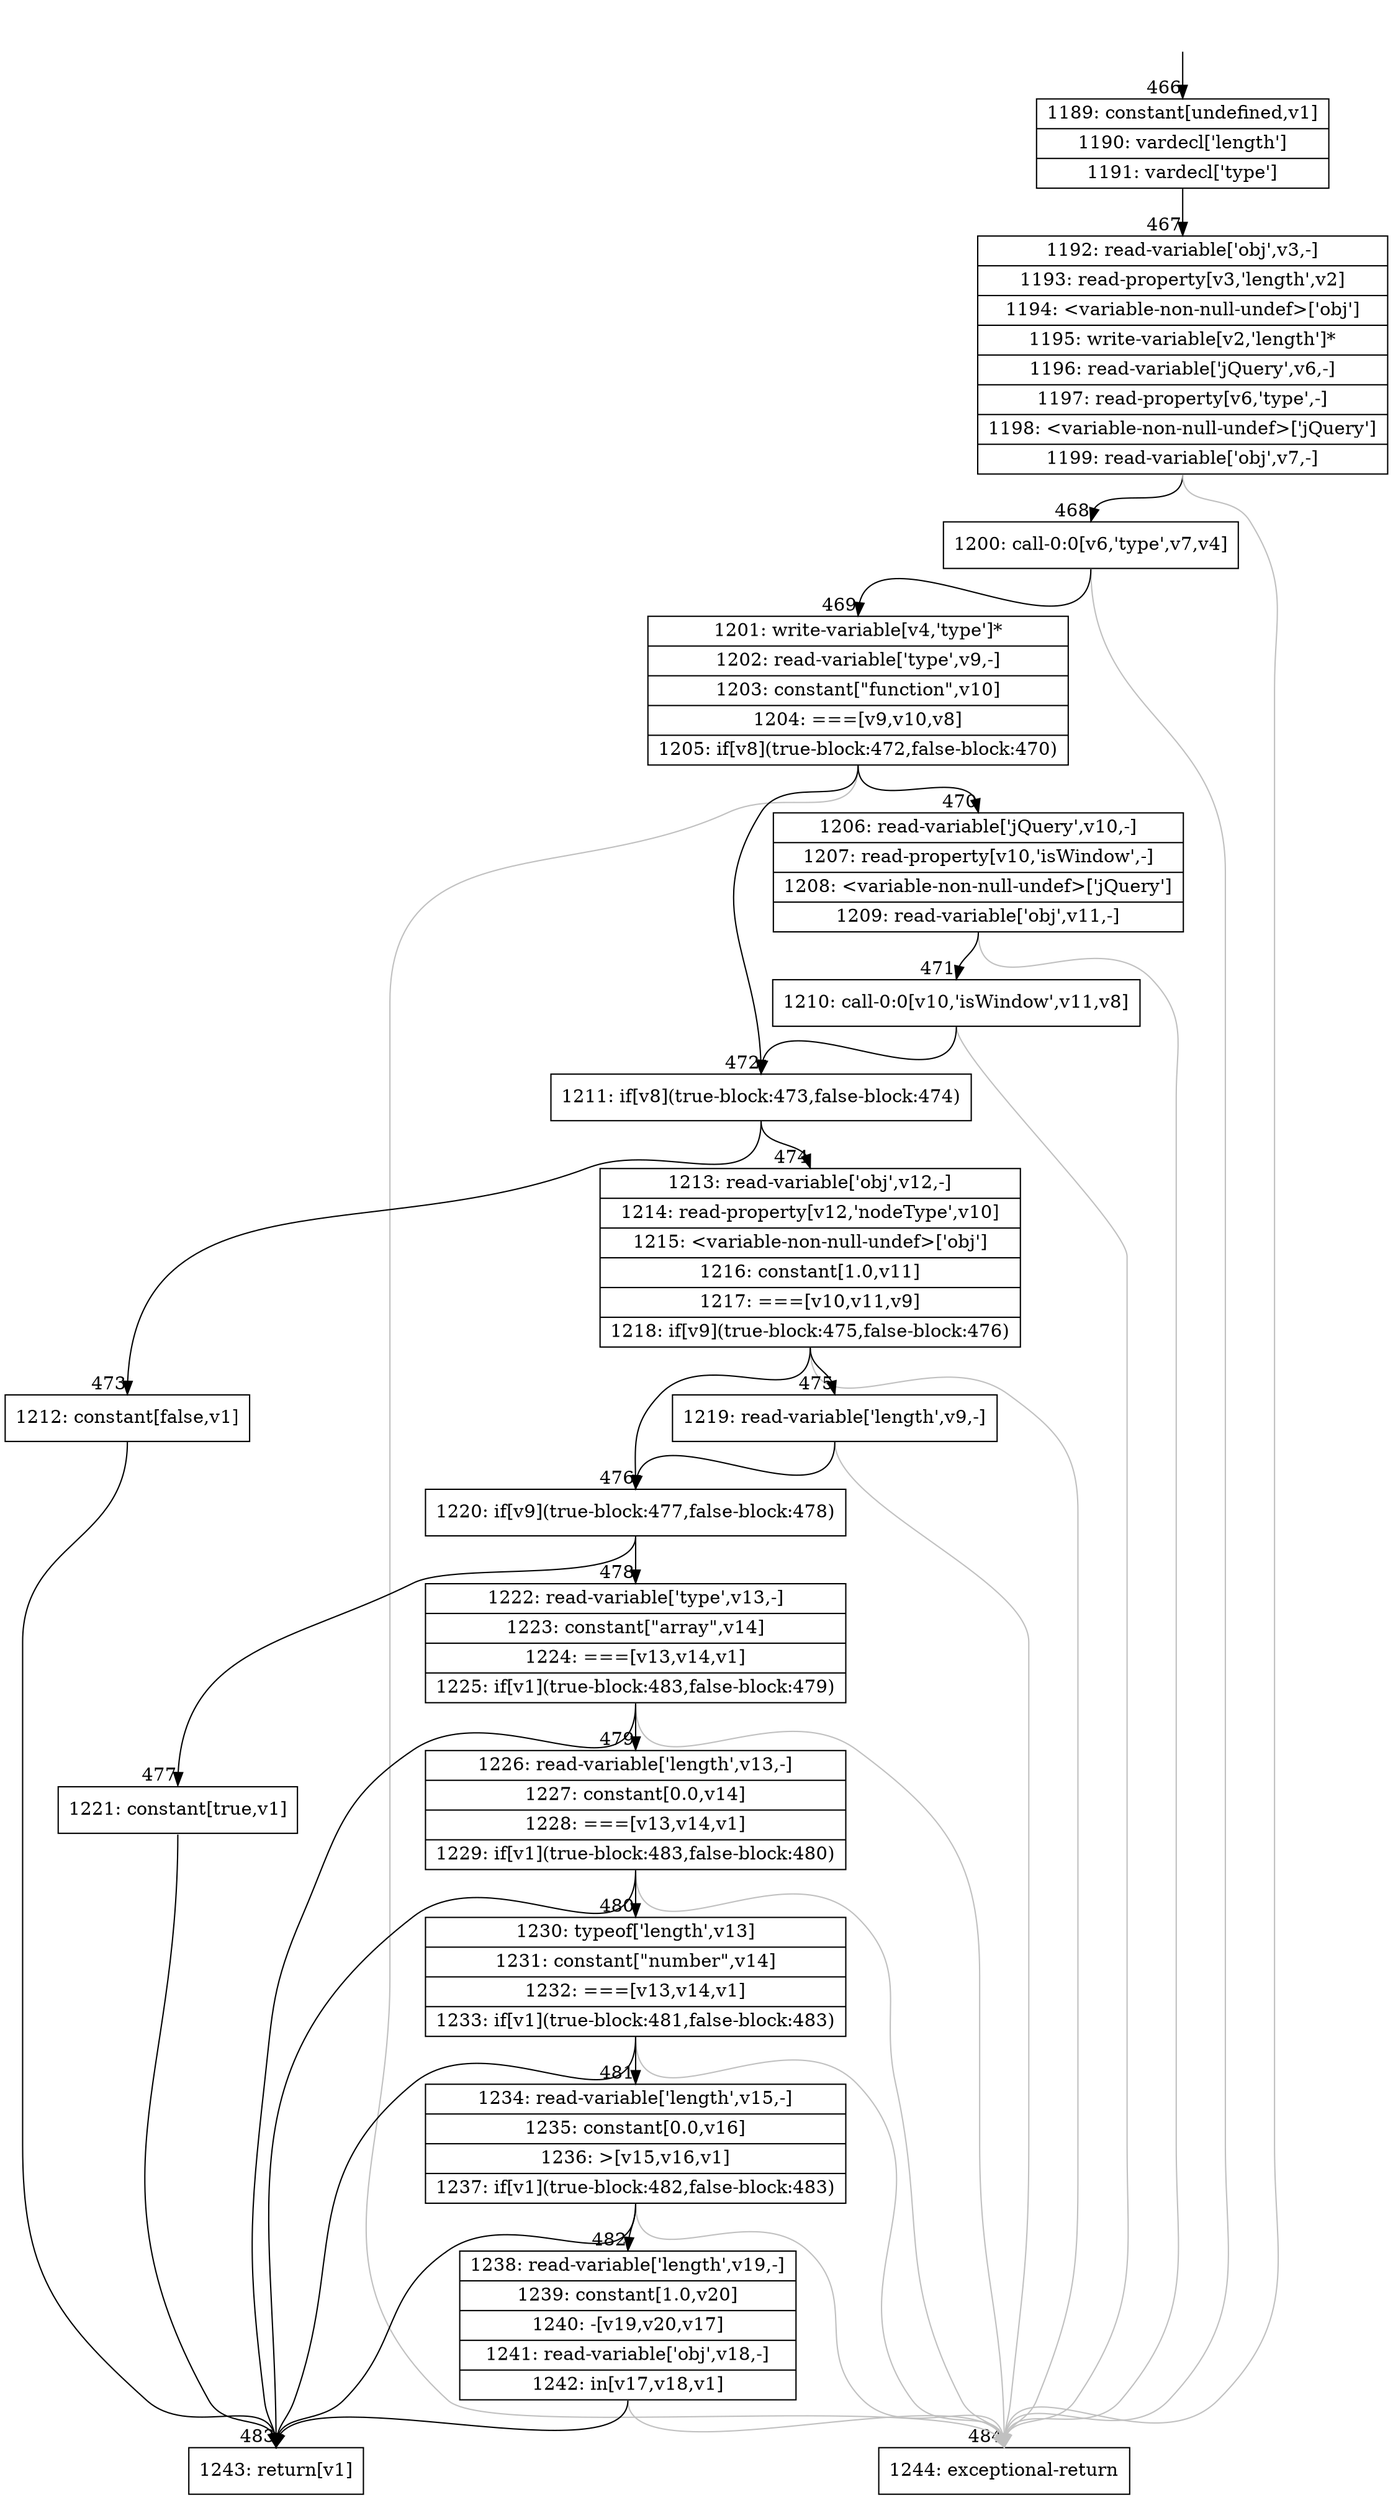 digraph {
rankdir="TD"
BB_entry42[shape=none,label=""];
BB_entry42 -> BB466 [tailport=s, headport=n, headlabel="    466"]
BB466 [shape=record label="{1189: constant[undefined,v1]|1190: vardecl['length']|1191: vardecl['type']}" ] 
BB466 -> BB467 [tailport=s, headport=n, headlabel="      467"]
BB467 [shape=record label="{1192: read-variable['obj',v3,-]|1193: read-property[v3,'length',v2]|1194: \<variable-non-null-undef\>['obj']|1195: write-variable[v2,'length']*|1196: read-variable['jQuery',v6,-]|1197: read-property[v6,'type',-]|1198: \<variable-non-null-undef\>['jQuery']|1199: read-variable['obj',v7,-]}" ] 
BB467 -> BB468 [tailport=s, headport=n, headlabel="      468"]
BB467 -> BB484 [tailport=s, headport=n, color=gray, headlabel="      484"]
BB468 [shape=record label="{1200: call-0:0[v6,'type',v7,v4]}" ] 
BB468 -> BB469 [tailport=s, headport=n, headlabel="      469"]
BB468 -> BB484 [tailport=s, headport=n, color=gray]
BB469 [shape=record label="{1201: write-variable[v4,'type']*|1202: read-variable['type',v9,-]|1203: constant[\"function\",v10]|1204: ===[v9,v10,v8]|1205: if[v8](true-block:472,false-block:470)}" ] 
BB469 -> BB472 [tailport=s, headport=n, headlabel="      472"]
BB469 -> BB470 [tailport=s, headport=n, headlabel="      470"]
BB469 -> BB484 [tailport=s, headport=n, color=gray]
BB470 [shape=record label="{1206: read-variable['jQuery',v10,-]|1207: read-property[v10,'isWindow',-]|1208: \<variable-non-null-undef\>['jQuery']|1209: read-variable['obj',v11,-]}" ] 
BB470 -> BB471 [tailport=s, headport=n, headlabel="      471"]
BB470 -> BB484 [tailport=s, headport=n, color=gray]
BB471 [shape=record label="{1210: call-0:0[v10,'isWindow',v11,v8]}" ] 
BB471 -> BB472 [tailport=s, headport=n]
BB471 -> BB484 [tailport=s, headport=n, color=gray]
BB472 [shape=record label="{1211: if[v8](true-block:473,false-block:474)}" ] 
BB472 -> BB473 [tailport=s, headport=n, headlabel="      473"]
BB472 -> BB474 [tailport=s, headport=n, headlabel="      474"]
BB473 [shape=record label="{1212: constant[false,v1]}" ] 
BB473 -> BB483 [tailport=s, headport=n, headlabel="      483"]
BB474 [shape=record label="{1213: read-variable['obj',v12,-]|1214: read-property[v12,'nodeType',v10]|1215: \<variable-non-null-undef\>['obj']|1216: constant[1.0,v11]|1217: ===[v10,v11,v9]|1218: if[v9](true-block:475,false-block:476)}" ] 
BB474 -> BB476 [tailport=s, headport=n, headlabel="      476"]
BB474 -> BB475 [tailport=s, headport=n, headlabel="      475"]
BB474 -> BB484 [tailport=s, headport=n, color=gray]
BB475 [shape=record label="{1219: read-variable['length',v9,-]}" ] 
BB475 -> BB476 [tailport=s, headport=n]
BB475 -> BB484 [tailport=s, headport=n, color=gray]
BB476 [shape=record label="{1220: if[v9](true-block:477,false-block:478)}" ] 
BB476 -> BB477 [tailport=s, headport=n, headlabel="      477"]
BB476 -> BB478 [tailport=s, headport=n, headlabel="      478"]
BB477 [shape=record label="{1221: constant[true,v1]}" ] 
BB477 -> BB483 [tailport=s, headport=n]
BB478 [shape=record label="{1222: read-variable['type',v13,-]|1223: constant[\"array\",v14]|1224: ===[v13,v14,v1]|1225: if[v1](true-block:483,false-block:479)}" ] 
BB478 -> BB483 [tailport=s, headport=n]
BB478 -> BB479 [tailport=s, headport=n, headlabel="      479"]
BB478 -> BB484 [tailport=s, headport=n, color=gray]
BB479 [shape=record label="{1226: read-variable['length',v13,-]|1227: constant[0.0,v14]|1228: ===[v13,v14,v1]|1229: if[v1](true-block:483,false-block:480)}" ] 
BB479 -> BB483 [tailport=s, headport=n]
BB479 -> BB480 [tailport=s, headport=n, headlabel="      480"]
BB479 -> BB484 [tailport=s, headport=n, color=gray]
BB480 [shape=record label="{1230: typeof['length',v13]|1231: constant[\"number\",v14]|1232: ===[v13,v14,v1]|1233: if[v1](true-block:481,false-block:483)}" ] 
BB480 -> BB483 [tailport=s, headport=n]
BB480 -> BB481 [tailport=s, headport=n, headlabel="      481"]
BB480 -> BB484 [tailport=s, headport=n, color=gray]
BB481 [shape=record label="{1234: read-variable['length',v15,-]|1235: constant[0.0,v16]|1236: \>[v15,v16,v1]|1237: if[v1](true-block:482,false-block:483)}" ] 
BB481 -> BB483 [tailport=s, headport=n]
BB481 -> BB482 [tailport=s, headport=n, headlabel="      482"]
BB481 -> BB484 [tailport=s, headport=n, color=gray]
BB482 [shape=record label="{1238: read-variable['length',v19,-]|1239: constant[1.0,v20]|1240: -[v19,v20,v17]|1241: read-variable['obj',v18,-]|1242: in[v17,v18,v1]}" ] 
BB482 -> BB483 [tailport=s, headport=n]
BB482 -> BB484 [tailport=s, headport=n, color=gray]
BB483 [shape=record label="{1243: return[v1]}" ] 
BB484 [shape=record label="{1244: exceptional-return}" ] 
}
